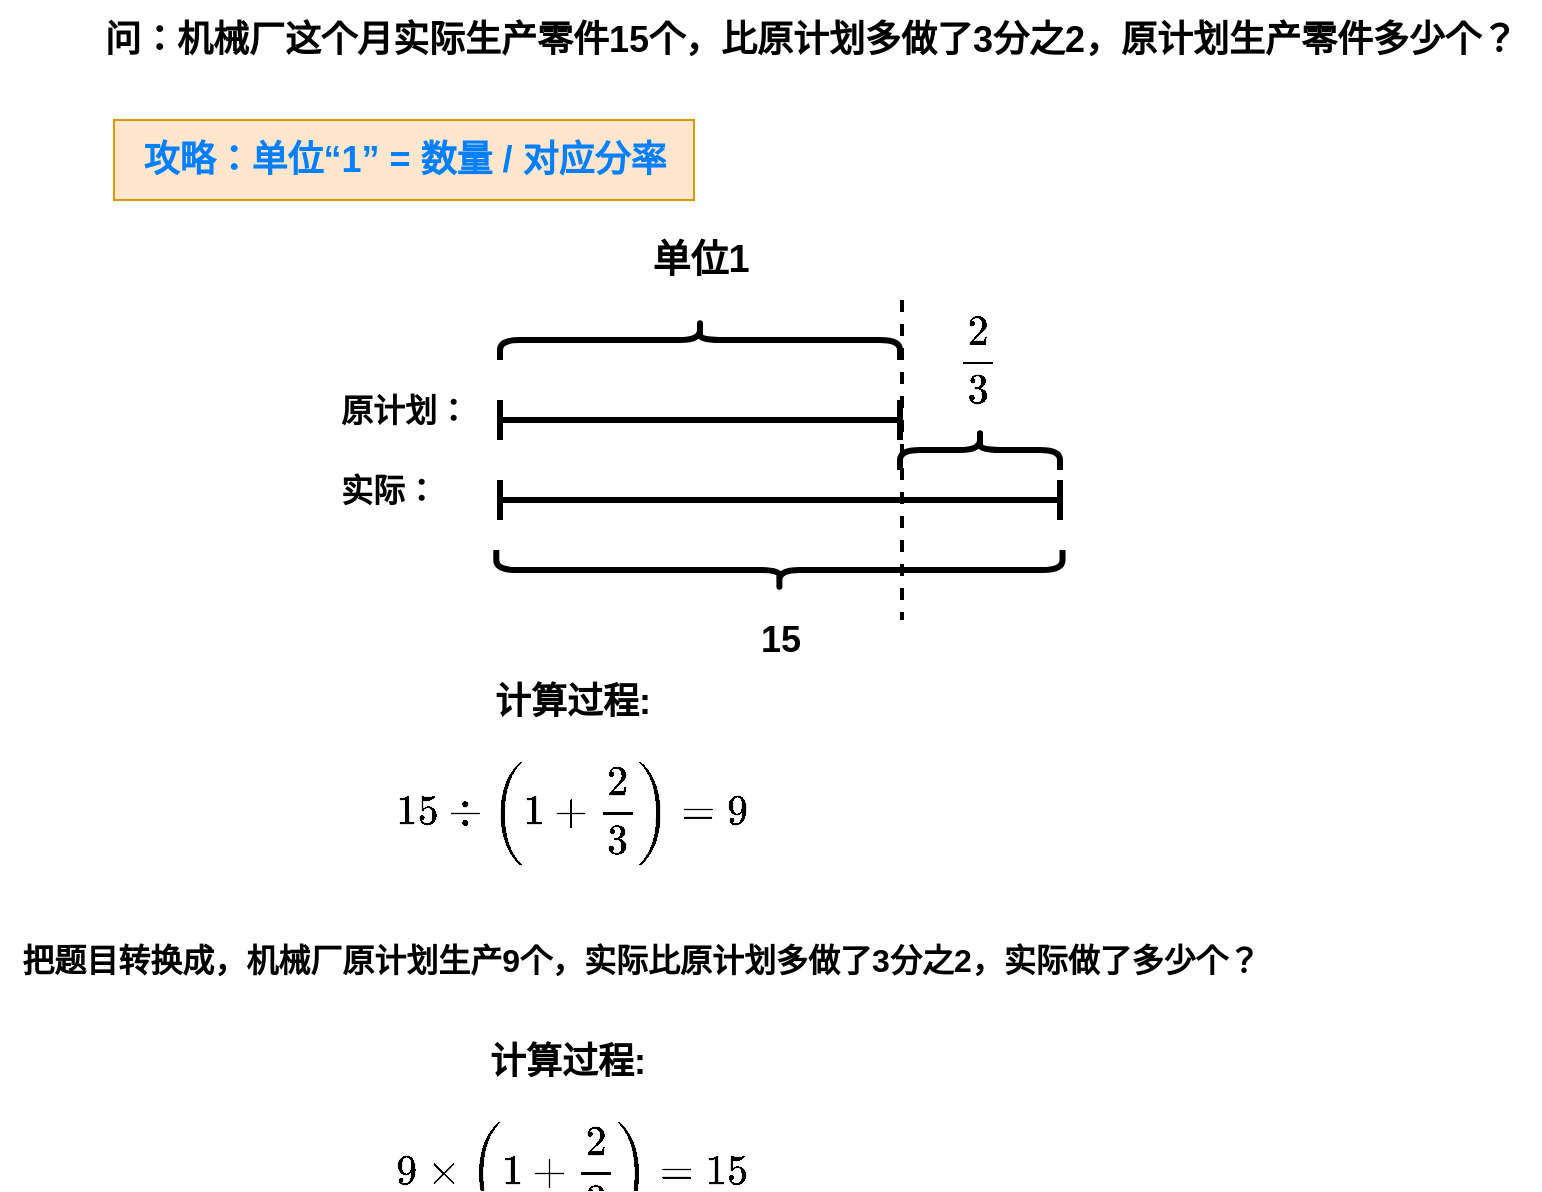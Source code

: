 <mxfile version="22.1.7" type="github">
  <diagram name="第 1 页" id="ibf2PCoqaVutC7yzK83v">
    <mxGraphModel dx="1434" dy="774" grid="1" gridSize="10" guides="1" tooltips="1" connect="1" arrows="1" fold="1" page="1" pageScale="1" pageWidth="827" pageHeight="1169" math="1" shadow="0">
      <root>
        <mxCell id="0" />
        <mxCell id="MtduzZIu6qgq0mqLRXFH-38" parent="0" />
        <mxCell id="MtduzZIu6qgq0mqLRXFH-52" value="" style="shape=crossbar;whiteSpace=wrap;html=1;rounded=1;strokeWidth=3;" parent="MtduzZIu6qgq0mqLRXFH-38" vertex="1">
          <mxGeometry x="280" y="290" width="200" height="20" as="geometry" />
        </mxCell>
        <mxCell id="MtduzZIu6qgq0mqLRXFH-53" value="" style="shape=crossbar;whiteSpace=wrap;html=1;rounded=1;strokeWidth=3;" parent="MtduzZIu6qgq0mqLRXFH-38" vertex="1">
          <mxGeometry x="280" y="330" width="280" height="20" as="geometry" />
        </mxCell>
        <mxCell id="MtduzZIu6qgq0mqLRXFH-54" value="" style="shape=curlyBracket;whiteSpace=wrap;html=1;rounded=1;flipH=1;labelPosition=right;verticalLabelPosition=middle;align=left;verticalAlign=middle;rotation=-90;size=0.5;fontStyle=0;strokeWidth=3;" parent="MtduzZIu6qgq0mqLRXFH-38" vertex="1">
          <mxGeometry x="510" y="275" width="20" height="80" as="geometry" />
        </mxCell>
        <mxCell id="MtduzZIu6qgq0mqLRXFH-56" value="" style="line;strokeWidth=2;direction=south;html=1;dashed=1;spacingLeft=0;" parent="MtduzZIu6qgq0mqLRXFH-38" vertex="1">
          <mxGeometry x="476" y="240" width="10" height="160" as="geometry" />
        </mxCell>
        <mxCell id="MtduzZIu6qgq0mqLRXFH-59" value="" style="shape=curlyBracket;whiteSpace=wrap;html=1;rounded=1;flipH=1;labelPosition=right;verticalLabelPosition=middle;align=left;verticalAlign=middle;rotation=-90;size=0.5;fontStyle=0;strokeWidth=3;" parent="MtduzZIu6qgq0mqLRXFH-38" vertex="1">
          <mxGeometry x="370" y="160" width="20" height="200" as="geometry" />
        </mxCell>
        <mxCell id="MtduzZIu6qgq0mqLRXFH-60" value="&lt;b&gt;&lt;font style=&quot;font-size: 19px;&quot;&gt;单位1&lt;/font&gt;&lt;/b&gt;" style="text;html=1;align=center;verticalAlign=middle;resizable=0;points=[];autosize=1;strokeColor=none;fillColor=none;" parent="MtduzZIu6qgq0mqLRXFH-38" vertex="1">
          <mxGeometry x="345" y="200" width="70" height="40" as="geometry" />
        </mxCell>
        <mxCell id="MtduzZIu6qgq0mqLRXFH-62" value="" style="shape=curlyBracket;whiteSpace=wrap;html=1;rounded=1;flipH=1;labelPosition=right;verticalLabelPosition=middle;align=left;verticalAlign=middle;rotation=90;size=0.5;fontStyle=0;strokeWidth=3;" parent="MtduzZIu6qgq0mqLRXFH-38" vertex="1">
          <mxGeometry x="409.7" y="233.45" width="20" height="283.12" as="geometry" />
        </mxCell>
        <mxCell id="MtduzZIu6qgq0mqLRXFH-63" value="&lt;b&gt;&lt;font style=&quot;font-size: 18px;&quot;&gt;15&lt;/font&gt;&lt;/b&gt;" style="text;html=1;align=center;verticalAlign=middle;resizable=0;points=[];autosize=1;strokeColor=none;fillColor=none;" parent="MtduzZIu6qgq0mqLRXFH-38" vertex="1">
          <mxGeometry x="399.7" y="390" width="40" height="40" as="geometry" />
        </mxCell>
        <mxCell id="MtduzZIu6qgq0mqLRXFH-64" value="&lt;b&gt;&lt;font style=&quot;font-size: 18px;&quot;&gt;问：机械厂这个月实际生产零件15个，比原计划多做了3分之2，原计划生产零件多少个？&lt;/font&gt;&lt;/b&gt;" style="text;html=1;align=center;verticalAlign=middle;resizable=0;points=[];autosize=1;strokeColor=none;fillColor=none;" parent="MtduzZIu6qgq0mqLRXFH-38" vertex="1">
          <mxGeometry x="70" y="90" width="730" height="40" as="geometry" />
        </mxCell>
        <mxCell id="MtduzZIu6qgq0mqLRXFH-65" value="&lt;b&gt;&lt;font style=&quot;font-size: 16px;&quot;&gt;原计划：&lt;/font&gt;&lt;/b&gt;" style="text;html=1;align=center;verticalAlign=middle;resizable=0;points=[];autosize=1;strokeColor=none;fillColor=none;" parent="MtduzZIu6qgq0mqLRXFH-38" vertex="1">
          <mxGeometry x="187" y="280" width="90" height="30" as="geometry" />
        </mxCell>
        <mxCell id="MtduzZIu6qgq0mqLRXFH-66" value="&lt;b&gt;&lt;font style=&quot;font-size: 16px;&quot;&gt;实际：&lt;/font&gt;&lt;/b&gt;" style="text;html=1;align=center;verticalAlign=middle;resizable=0;points=[];autosize=1;strokeColor=none;fillColor=none;" parent="MtduzZIu6qgq0mqLRXFH-38" vertex="1">
          <mxGeometry x="189" y="320" width="70" height="30" as="geometry" />
        </mxCell>
        <mxCell id="MtduzZIu6qgq0mqLRXFH-67" value="&lt;b&gt;&lt;font color=&quot;#007fff&quot; style=&quot;font-size: 18px;&quot;&gt;攻略：单位“1” = 数量 / 对应分率&lt;/font&gt;&lt;/b&gt;" style="text;html=1;align=center;verticalAlign=middle;resizable=0;points=[];autosize=1;strokeColor=#d79b00;fillColor=#ffe6cc;" parent="MtduzZIu6qgq0mqLRXFH-38" vertex="1">
          <mxGeometry x="87" y="150" width="290" height="40" as="geometry" />
        </mxCell>
        <mxCell id="2jRnW_7S6aJnEa8HrIu5-6" value="&lt;b&gt;&lt;font style=&quot;font-size: 18px;&quot;&gt;$$ \frac{2}{3}$$&lt;/font&gt;&lt;/b&gt;" style="text;html=1;align=center;verticalAlign=middle;resizable=0;points=[];autosize=1;strokeColor=none;fillColor=none;" vertex="1" parent="MtduzZIu6qgq0mqLRXFH-38">
          <mxGeometry x="444" y="250" width="150" height="40" as="geometry" />
        </mxCell>
        <mxCell id="2jRnW_7S6aJnEa8HrIu5-8" value="&lt;font style=&quot;font-size: 18px;&quot;&gt;&lt;b style=&quot;&quot;&gt;&lt;font style=&quot;font-size: 18px;&quot;&gt;计算过程:&lt;/font&gt;&lt;/b&gt;&lt;span style=&quot;&quot;&gt; $$ 15 \div \left ( 1 + \frac{2}{3} \right ) = 9 $$&lt;/span&gt;&lt;/font&gt;" style="text;html=1;align=center;verticalAlign=middle;resizable=0;points=[];autosize=1;strokeColor=none;fillColor=none;" vertex="1" parent="MtduzZIu6qgq0mqLRXFH-38">
          <mxGeometry x="86" y="465" width="460" height="40" as="geometry" />
        </mxCell>
        <mxCell id="2jRnW_7S6aJnEa8HrIu5-11" value="&lt;font style=&quot;font-size: 16px;&quot;&gt;&lt;b&gt;把题目转换成，机械厂原计划生产9个，实际比原计划多做了3分之2，实际做了多少个？&lt;/b&gt;&lt;/font&gt;" style="text;html=1;align=center;verticalAlign=middle;resizable=0;points=[];autosize=1;strokeColor=none;fillColor=none;" vertex="1" parent="MtduzZIu6qgq0mqLRXFH-38">
          <mxGeometry x="30" y="555" width="640" height="30" as="geometry" />
        </mxCell>
        <mxCell id="2jRnW_7S6aJnEa8HrIu5-12" value="&lt;font style=&quot;font-size: 18px;&quot;&gt;&lt;b style=&quot;border-color: var(--border-color);&quot;&gt;&lt;font style=&quot;border-color: var(--border-color); font-size: 18px;&quot;&gt;计算过程:&lt;/font&gt;&lt;/b&gt;&amp;nbsp;$$ 9&amp;nbsp; \times \left ( 1 + \frac{2}{3} \right ) = 15 $$&lt;/font&gt;" style="text;html=1;align=center;verticalAlign=middle;resizable=0;points=[];autosize=1;strokeColor=none;fillColor=none;" vertex="1" parent="MtduzZIu6qgq0mqLRXFH-38">
          <mxGeometry x="76" y="645" width="480" height="40" as="geometry" />
        </mxCell>
      </root>
    </mxGraphModel>
  </diagram>
</mxfile>
